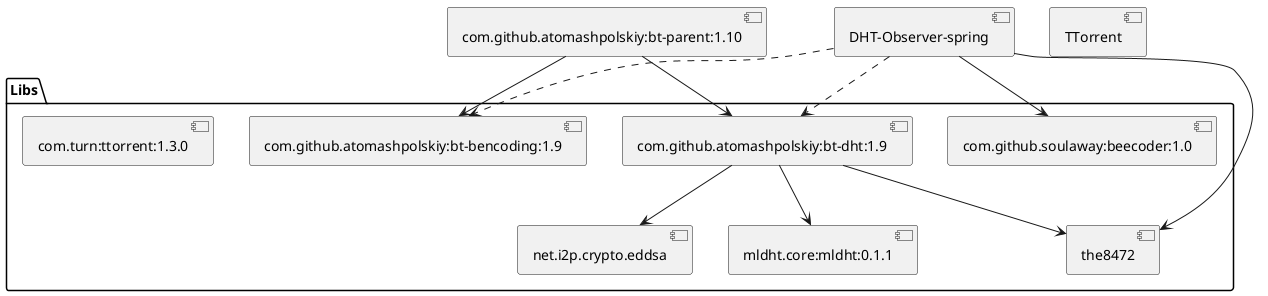 @startuml

package "Libs" {
  [com.github.atomashpolskiy:bt-bencoding:1.9]
  [com.github.atomashpolskiy:bt-dht:1.9]
  [com.github.soulaway:beecoder:1.0]
  [com.turn:ttorrent:1.3.0]
  [mldht.core:mldht:0.1.1]
  [net.i2p.crypto.eddsa]
  [the8472]
}

[com.github.atomashpolskiy:bt-parent:1.10] --> [com.github.atomashpolskiy:bt-bencoding:1.9]
[com.github.atomashpolskiy:bt-parent:1.10] --> [com.github.atomashpolskiy:bt-dht:1.9]

[com.github.atomashpolskiy:bt-dht:1.9] --> [mldht.core:mldht:0.1.1]
[com.github.atomashpolskiy:bt-dht:1.9] --> [the8472]
[com.github.atomashpolskiy:bt-dht:1.9] --> [net.i2p.crypto.eddsa]

[DHT-Observer-spring] --> [com.github.soulaway:beecoder:1.0]
[DHT-Observer-spring] --> [the8472]
[DHT-Observer-spring] ..> [com.github.atomashpolskiy:bt-bencoding:1.9]
[DHT-Observer-spring] ..> [com.github.atomashpolskiy:bt-dht:1.9]

[TTorrent]

@enduml